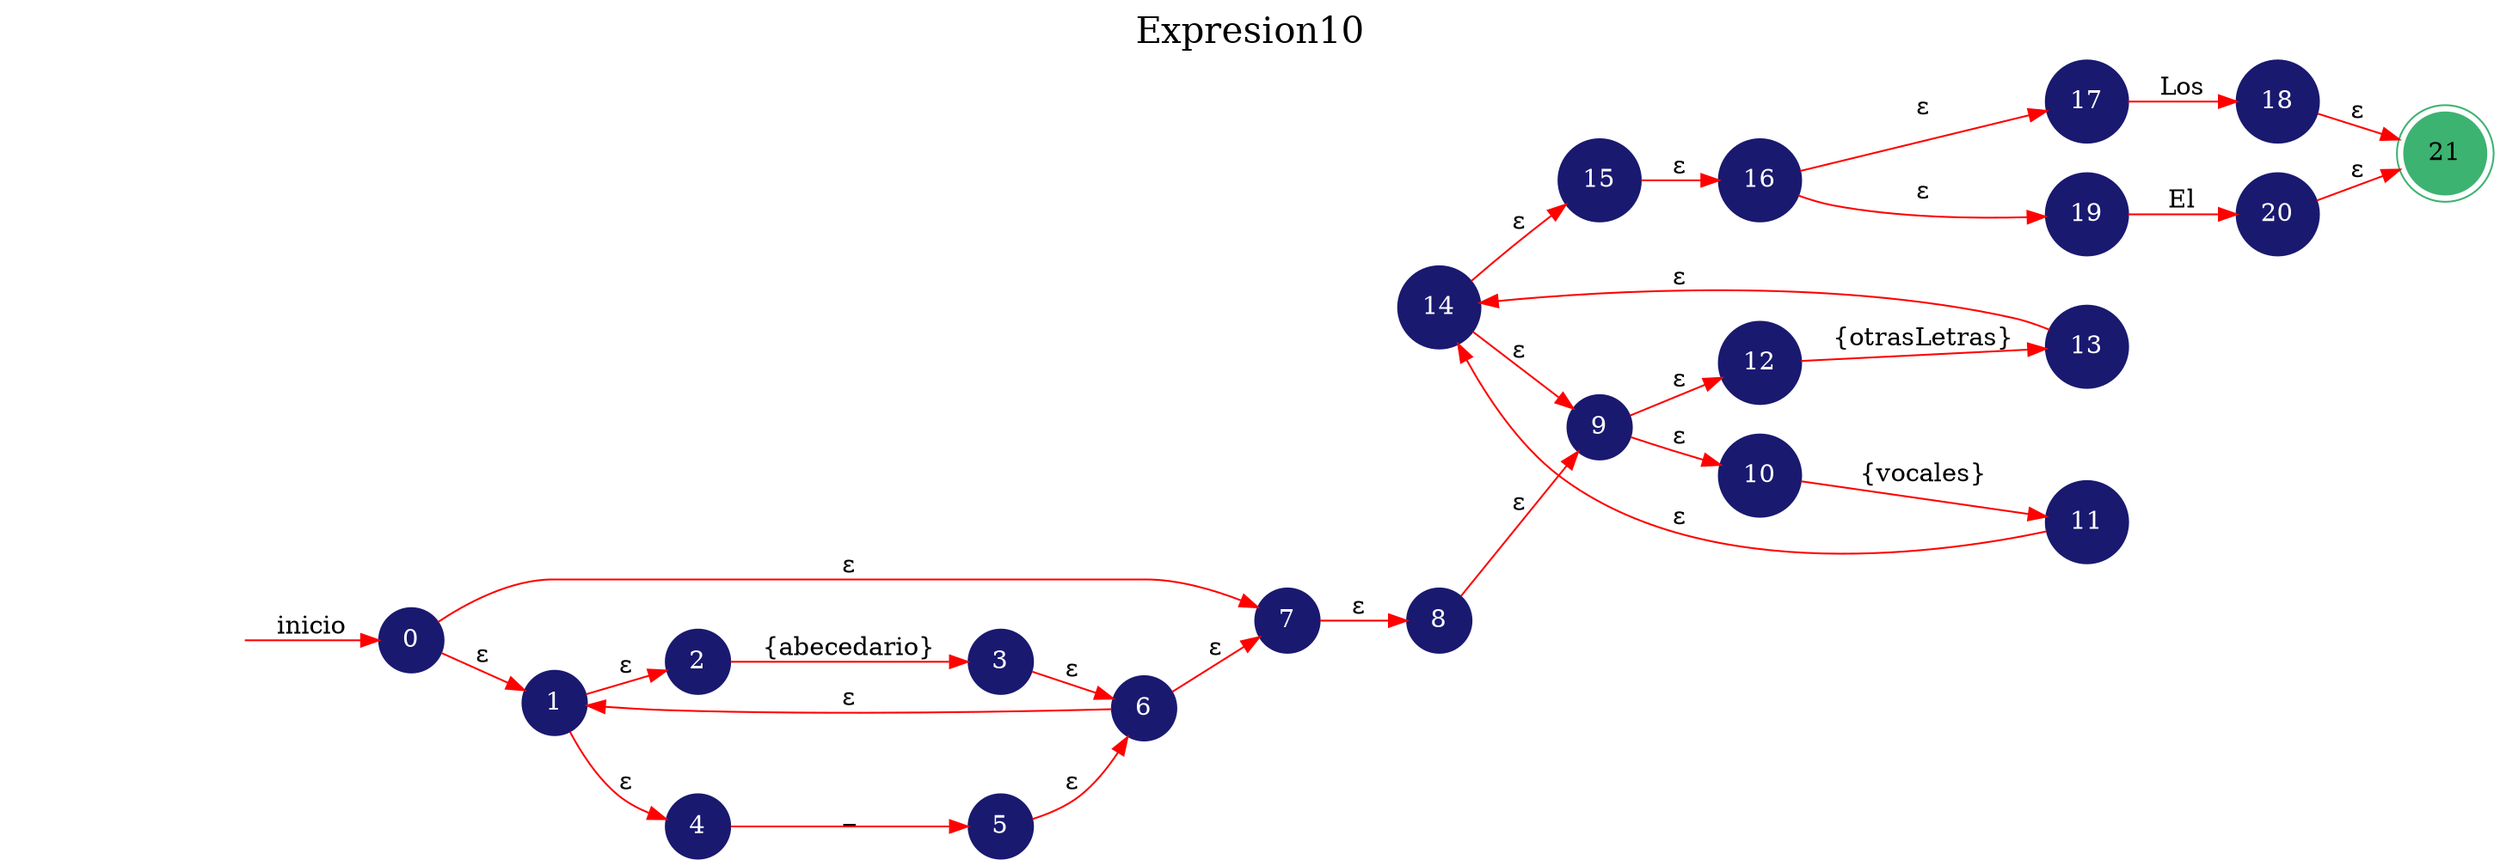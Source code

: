 digraph automata_finito {
	rankdir=LR;
	graph [label="Expresion10", labelloc=t, fontsize=20]; 
	node [shape=doublecircle, style = filled,color = mediumseagreen]; "21";
	node [shape=circle];
	node [color=midnightblue,fontcolor=white];
	edge [color=red];
	secret_node [style=invis];
	secret_node -> "0" [label="inicio"];
	"0" -> "1" [label="ε"];
	"0" -> "7" [label="ε"];
	"1" -> "4" [label="ε"];
	"1" -> "2" [label="ε"];
	"2" -> "3" [label="{abecedario}"];
	"3" -> "6" [label="ε"];
	"4" -> "5" [label="_"];
	"5" -> "6" [label="ε"];
	"6" -> "1" [label="ε"];
	"6" -> "7" [label="ε"];
	"7" -> "8" [label="ε"];
	"8" -> "9" [label="ε"];
	"9" -> "12" [label="ε"];
	"9" -> "10" [label="ε"];
	"10" -> "11" [label="{vocales}"];
	"11" -> "14" [label="ε"];
	"12" -> "13" [label="{otrasLetras}"];
	"13" -> "14" [label="ε"];
	"14" -> "9" [label="ε"];
	"14" -> "15" [label="ε"];
	"15" -> "16" [label="ε"];
	"16" -> "19" [label="ε"];
	"16" -> "17" [label="ε"];
	"17" -> "18" [label="Los"];
	"18" -> "21" [label="ε"];
	"19" -> "20" [label="El"];
	"20" -> "21" [label="ε"];
}
